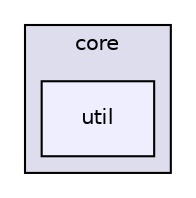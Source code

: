 digraph "src/mlpack/core/util" {
  compound=true
  node [ fontsize="10", fontname="Helvetica"];
  edge [ labelfontsize="10", labelfontname="Helvetica"];
  subgraph clusterdir_4fe3ec57c84c6ad35450b5bbf87898f0 {
    graph [ bgcolor="#ddddee", pencolor="black", label="core" fontname="Helvetica", fontsize="10", URL="dir_4fe3ec57c84c6ad35450b5bbf87898f0.html"]
  dir_c4303c2bc564a6ca2e5675e038530c72 [shape=box, label="util", style="filled", fillcolor="#eeeeff", pencolor="black", URL="dir_c4303c2bc564a6ca2e5675e038530c72.html"];
  }
}

